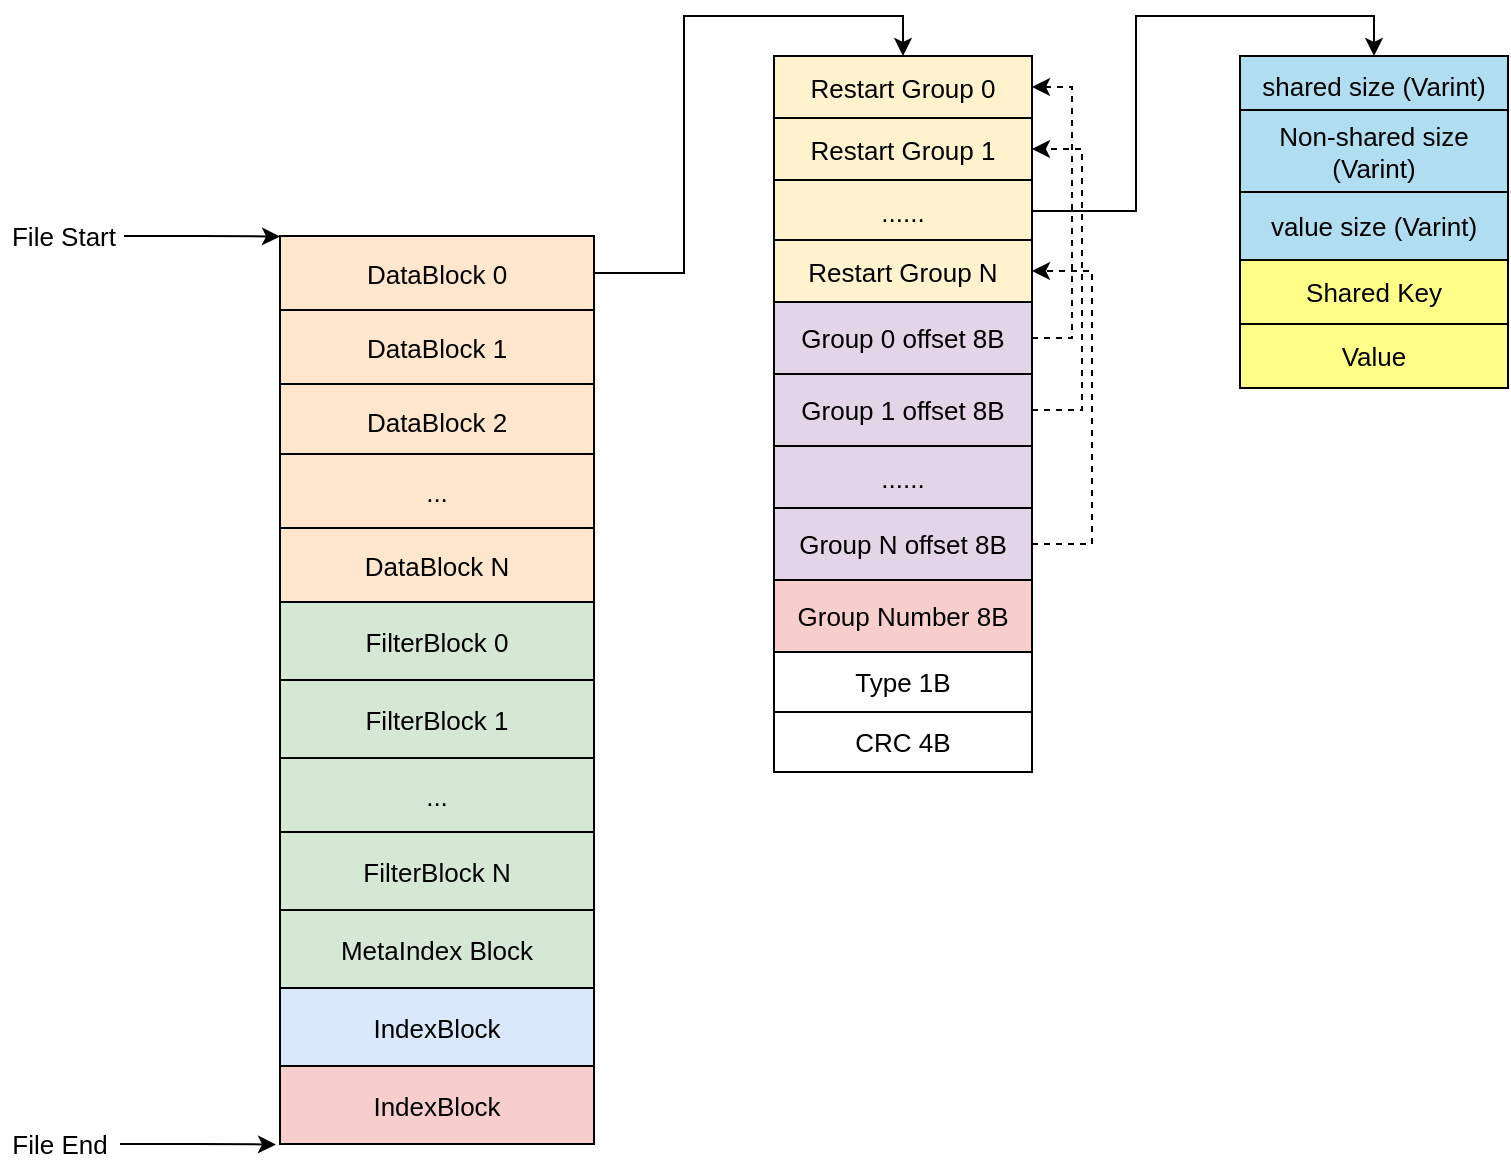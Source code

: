 <mxfile version="20.2.3" type="github">
  <diagram id="GbncoUWseBvU7BKK2AJM" name="第 1 页">
    <mxGraphModel dx="1426" dy="770" grid="0" gridSize="10" guides="1" tooltips="1" connect="1" arrows="1" fold="1" page="1" pageScale="1" pageWidth="3300" pageHeight="4681" math="0" shadow="0">
      <root>
        <mxCell id="0" />
        <mxCell id="1" parent="0" />
        <mxCell id="khzNMPUFedaNidEhiiPi-29" style="edgeStyle=orthogonalEdgeStyle;rounded=0;orthogonalLoop=1;jettySize=auto;html=1;entryX=0.5;entryY=0;entryDx=0;entryDy=0;fontSize=13;" edge="1" parent="1" source="khzNMPUFedaNidEhiiPi-1" target="khzNMPUFedaNidEhiiPi-17">
          <mxGeometry relative="1" as="geometry" />
        </mxCell>
        <mxCell id="khzNMPUFedaNidEhiiPi-1" value="&lt;font style=&quot;font-size: 13px;&quot;&gt;DataBlock 0&lt;/font&gt;" style="rounded=0;whiteSpace=wrap;html=1;fillColor=#ffe6cc;strokeColor=#000000;strokeWidth=1;fontSize=13;" vertex="1" parent="1">
          <mxGeometry x="277" y="132" width="157" height="37" as="geometry" />
        </mxCell>
        <mxCell id="khzNMPUFedaNidEhiiPi-2" value="&lt;font style=&quot;font-size: 13px;&quot;&gt;DataBlock 1&lt;/font&gt;" style="rounded=0;whiteSpace=wrap;html=1;fillColor=#ffe6cc;strokeColor=#000000;strokeWidth=1;fontSize=13;" vertex="1" parent="1">
          <mxGeometry x="277" y="169" width="157" height="37" as="geometry" />
        </mxCell>
        <mxCell id="khzNMPUFedaNidEhiiPi-3" value="&lt;font style=&quot;font-size: 13px;&quot;&gt;DataBlock 2&lt;/font&gt;" style="rounded=0;whiteSpace=wrap;html=1;fillColor=#ffe6cc;strokeColor=#000000;strokeWidth=1;fontSize=13;" vertex="1" parent="1">
          <mxGeometry x="277" y="206" width="157" height="37" as="geometry" />
        </mxCell>
        <mxCell id="khzNMPUFedaNidEhiiPi-4" value="&lt;span style=&quot;font-size: 13px;&quot;&gt;...&lt;/span&gt;" style="rounded=0;whiteSpace=wrap;html=1;fillColor=#ffe6cc;strokeColor=#000000;strokeWidth=1;fontSize=13;" vertex="1" parent="1">
          <mxGeometry x="277" y="241" width="157" height="37" as="geometry" />
        </mxCell>
        <mxCell id="khzNMPUFedaNidEhiiPi-5" value="&lt;span style=&quot;font-size: 13px;&quot;&gt;DataBlock N&lt;/span&gt;" style="rounded=0;whiteSpace=wrap;html=1;fillColor=#ffe6cc;strokeColor=#000000;strokeWidth=1;fontSize=13;" vertex="1" parent="1">
          <mxGeometry x="277" y="278" width="157" height="37" as="geometry" />
        </mxCell>
        <mxCell id="khzNMPUFedaNidEhiiPi-6" value="FilterBlock 0" style="rounded=0;whiteSpace=wrap;html=1;fontSize=13;strokeColor=#000000;strokeWidth=1;fillColor=#d5e8d4;" vertex="1" parent="1">
          <mxGeometry x="277" y="315" width="157" height="39" as="geometry" />
        </mxCell>
        <mxCell id="khzNMPUFedaNidEhiiPi-7" value="FilterBlock 1" style="rounded=0;whiteSpace=wrap;html=1;fontSize=13;strokeColor=#000000;strokeWidth=1;fillColor=#d5e8d4;" vertex="1" parent="1">
          <mxGeometry x="277" y="354" width="157" height="39" as="geometry" />
        </mxCell>
        <mxCell id="khzNMPUFedaNidEhiiPi-8" value="&lt;span style=&quot;font-size: 13px;&quot;&gt;...&lt;/span&gt;" style="rounded=0;whiteSpace=wrap;html=1;fillColor=#d5e8d4;strokeColor=#000000;strokeWidth=1;fontSize=13;" vertex="1" parent="1">
          <mxGeometry x="277" y="393" width="157" height="37" as="geometry" />
        </mxCell>
        <mxCell id="khzNMPUFedaNidEhiiPi-9" value="FilterBlock N" style="rounded=0;whiteSpace=wrap;html=1;fontSize=13;strokeColor=#000000;strokeWidth=1;fillColor=#d5e8d4;" vertex="1" parent="1">
          <mxGeometry x="277" y="430" width="157" height="39" as="geometry" />
        </mxCell>
        <mxCell id="khzNMPUFedaNidEhiiPi-10" value="MetaIndex Block" style="rounded=0;whiteSpace=wrap;html=1;fontSize=13;strokeColor=#000000;strokeWidth=1;fillColor=#d5e8d4;" vertex="1" parent="1">
          <mxGeometry x="277" y="469" width="157" height="39" as="geometry" />
        </mxCell>
        <mxCell id="khzNMPUFedaNidEhiiPi-11" value="IndexBlock" style="rounded=0;whiteSpace=wrap;html=1;fontSize=13;strokeColor=#000000;strokeWidth=1;fillColor=#dae8fc;" vertex="1" parent="1">
          <mxGeometry x="277" y="508" width="157" height="39" as="geometry" />
        </mxCell>
        <mxCell id="khzNMPUFedaNidEhiiPi-12" value="IndexBlock" style="rounded=0;whiteSpace=wrap;html=1;fontSize=13;strokeColor=#000000;strokeWidth=1;fillColor=#f8cecc;" vertex="1" parent="1">
          <mxGeometry x="277" y="547" width="157" height="39" as="geometry" />
        </mxCell>
        <mxCell id="khzNMPUFedaNidEhiiPi-14" style="edgeStyle=orthogonalEdgeStyle;rounded=0;orthogonalLoop=1;jettySize=auto;html=1;entryX=0;entryY=0.25;entryDx=0;entryDy=0;fontSize=13;" edge="1" parent="1" source="khzNMPUFedaNidEhiiPi-13">
          <mxGeometry relative="1" as="geometry">
            <mxPoint x="277" y="132.25" as="targetPoint" />
          </mxGeometry>
        </mxCell>
        <mxCell id="khzNMPUFedaNidEhiiPi-13" value="File Start" style="text;html=1;strokeColor=none;fillColor=none;align=center;verticalAlign=middle;whiteSpace=wrap;rounded=0;fontSize=13;" vertex="1" parent="1">
          <mxGeometry x="139" y="117" width="60" height="30" as="geometry" />
        </mxCell>
        <mxCell id="khzNMPUFedaNidEhiiPi-15" style="edgeStyle=orthogonalEdgeStyle;rounded=0;orthogonalLoop=1;jettySize=auto;html=1;entryX=0;entryY=0.25;entryDx=0;entryDy=0;fontSize=13;" edge="1" parent="1" source="khzNMPUFedaNidEhiiPi-16">
          <mxGeometry relative="1" as="geometry">
            <mxPoint x="275" y="586.25" as="targetPoint" />
          </mxGeometry>
        </mxCell>
        <mxCell id="khzNMPUFedaNidEhiiPi-16" value="File End" style="text;html=1;strokeColor=none;fillColor=none;align=center;verticalAlign=middle;whiteSpace=wrap;rounded=0;fontSize=13;" vertex="1" parent="1">
          <mxGeometry x="137" y="571" width="60" height="30" as="geometry" />
        </mxCell>
        <mxCell id="khzNMPUFedaNidEhiiPi-17" value="Restart Group 0" style="rounded=0;whiteSpace=wrap;html=1;fontSize=13;strokeWidth=1;fillColor=#fff2cc;strokeColor=#000000;" vertex="1" parent="1">
          <mxGeometry x="524" y="42" width="129" height="31" as="geometry" />
        </mxCell>
        <mxCell id="khzNMPUFedaNidEhiiPi-18" value="Restart Group 1" style="rounded=0;whiteSpace=wrap;html=1;fontSize=13;strokeWidth=1;fillColor=#fff2cc;strokeColor=#000000;" vertex="1" parent="1">
          <mxGeometry x="524" y="73" width="129" height="31" as="geometry" />
        </mxCell>
        <mxCell id="khzNMPUFedaNidEhiiPi-35" style="edgeStyle=orthogonalEdgeStyle;rounded=0;orthogonalLoop=1;jettySize=auto;html=1;entryX=0.5;entryY=0;entryDx=0;entryDy=0;fontSize=13;strokeColor=#000000;" edge="1" parent="1" source="khzNMPUFedaNidEhiiPi-19" target="khzNMPUFedaNidEhiiPi-30">
          <mxGeometry relative="1" as="geometry" />
        </mxCell>
        <mxCell id="khzNMPUFedaNidEhiiPi-19" value="......" style="rounded=0;whiteSpace=wrap;html=1;fontSize=13;strokeWidth=1;fillColor=#fff2cc;strokeColor=#000000;" vertex="1" parent="1">
          <mxGeometry x="524" y="104" width="129" height="31" as="geometry" />
        </mxCell>
        <mxCell id="khzNMPUFedaNidEhiiPi-20" value="Restart Group N" style="rounded=0;whiteSpace=wrap;html=1;fontSize=13;strokeWidth=1;fillColor=#fff2cc;strokeColor=#000000;" vertex="1" parent="1">
          <mxGeometry x="524" y="134" width="129" height="31" as="geometry" />
        </mxCell>
        <mxCell id="khzNMPUFedaNidEhiiPi-22" style="edgeStyle=orthogonalEdgeStyle;rounded=0;orthogonalLoop=1;jettySize=auto;html=1;entryX=1;entryY=0.5;entryDx=0;entryDy=0;fontSize=13;fillColor=#fff2cc;strokeColor=#000000;dashed=1;" edge="1" parent="1" source="khzNMPUFedaNidEhiiPi-21" target="khzNMPUFedaNidEhiiPi-17">
          <mxGeometry relative="1" as="geometry">
            <Array as="points">
              <mxPoint x="673" y="183" />
              <mxPoint x="673" y="58" />
            </Array>
          </mxGeometry>
        </mxCell>
        <mxCell id="khzNMPUFedaNidEhiiPi-21" value="Group 0 offset 8B" style="rounded=0;whiteSpace=wrap;html=1;fontSize=13;strokeWidth=1;strokeColor=#000000;fillColor=#e1d5e7;" vertex="1" parent="1">
          <mxGeometry x="524" y="165" width="129" height="36" as="geometry" />
        </mxCell>
        <mxCell id="khzNMPUFedaNidEhiiPi-26" style="edgeStyle=orthogonalEdgeStyle;rounded=0;orthogonalLoop=1;jettySize=auto;html=1;exitX=1;exitY=0.5;exitDx=0;exitDy=0;entryX=1;entryY=0.5;entryDx=0;entryDy=0;fontSize=13;dashed=1;" edge="1" parent="1" source="khzNMPUFedaNidEhiiPi-23" target="khzNMPUFedaNidEhiiPi-18">
          <mxGeometry relative="1" as="geometry">
            <Array as="points">
              <mxPoint x="678" y="219" />
              <mxPoint x="678" y="89" />
            </Array>
          </mxGeometry>
        </mxCell>
        <mxCell id="khzNMPUFedaNidEhiiPi-23" value="Group 1 offset 8B" style="rounded=0;whiteSpace=wrap;html=1;fontSize=13;strokeWidth=1;fillColor=#e1d5e7;strokeColor=#000000;" vertex="1" parent="1">
          <mxGeometry x="524" y="201" width="129" height="36" as="geometry" />
        </mxCell>
        <mxCell id="khzNMPUFedaNidEhiiPi-24" value="......" style="rounded=0;whiteSpace=wrap;html=1;fontSize=13;strokeWidth=1;fillColor=#e1d5e7;strokeColor=#000000;" vertex="1" parent="1">
          <mxGeometry x="524" y="237" width="129" height="31" as="geometry" />
        </mxCell>
        <mxCell id="khzNMPUFedaNidEhiiPi-27" style="edgeStyle=orthogonalEdgeStyle;rounded=0;orthogonalLoop=1;jettySize=auto;html=1;entryX=1;entryY=0.5;entryDx=0;entryDy=0;fontSize=13;dashed=1;strokeColor=#000000;" edge="1" parent="1" source="khzNMPUFedaNidEhiiPi-25" target="khzNMPUFedaNidEhiiPi-20">
          <mxGeometry relative="1" as="geometry">
            <Array as="points">
              <mxPoint x="683" y="286" />
              <mxPoint x="683" y="150" />
            </Array>
          </mxGeometry>
        </mxCell>
        <mxCell id="khzNMPUFedaNidEhiiPi-25" value="Group N offset 8B" style="rounded=0;whiteSpace=wrap;html=1;fontSize=13;strokeWidth=1;fillColor=#e1d5e7;strokeColor=#000000;" vertex="1" parent="1">
          <mxGeometry x="524" y="268" width="129" height="36" as="geometry" />
        </mxCell>
        <mxCell id="khzNMPUFedaNidEhiiPi-28" value="Group Number 8B" style="rounded=0;whiteSpace=wrap;html=1;fontSize=13;strokeWidth=1;fillColor=#f8cecc;strokeColor=#000000;" vertex="1" parent="1">
          <mxGeometry x="524" y="304" width="129" height="36" as="geometry" />
        </mxCell>
        <mxCell id="khzNMPUFedaNidEhiiPi-30" value="shared size (Varint)" style="rounded=0;whiteSpace=wrap;html=1;fontSize=13;strokeWidth=1;fillColor=#b1ddf0;strokeColor=#000000;" vertex="1" parent="1">
          <mxGeometry x="757" y="42" width="134" height="29" as="geometry" />
        </mxCell>
        <mxCell id="khzNMPUFedaNidEhiiPi-31" value="Non-shared size (Varint)" style="rounded=0;whiteSpace=wrap;html=1;fontSize=13;strokeWidth=1;fillColor=#b1ddf0;strokeColor=#000000;" vertex="1" parent="1">
          <mxGeometry x="757" y="69" width="134" height="42" as="geometry" />
        </mxCell>
        <mxCell id="khzNMPUFedaNidEhiiPi-32" value="value size (Varint)" style="rounded=0;whiteSpace=wrap;html=1;fontSize=13;strokeWidth=1;fillColor=#b1ddf0;strokeColor=#000000;" vertex="1" parent="1">
          <mxGeometry x="757" y="110" width="134" height="34" as="geometry" />
        </mxCell>
        <mxCell id="khzNMPUFedaNidEhiiPi-33" value="Shared Key" style="rounded=0;whiteSpace=wrap;html=1;fontSize=13;strokeWidth=1;fillColor=#ffff88;strokeColor=#000000;" vertex="1" parent="1">
          <mxGeometry x="757" y="144" width="134" height="32" as="geometry" />
        </mxCell>
        <mxCell id="khzNMPUFedaNidEhiiPi-34" value="Value" style="rounded=0;whiteSpace=wrap;html=1;fontSize=13;strokeWidth=1;fillColor=#ffff88;strokeColor=#000000;" vertex="1" parent="1">
          <mxGeometry x="757" y="176" width="134" height="32" as="geometry" />
        </mxCell>
        <mxCell id="khzNMPUFedaNidEhiiPi-36" value="Type 1B" style="rounded=0;whiteSpace=wrap;html=1;fontSize=13;strokeWidth=1;" vertex="1" parent="1">
          <mxGeometry x="524" y="340" width="129" height="30" as="geometry" />
        </mxCell>
        <mxCell id="khzNMPUFedaNidEhiiPi-37" value="CRC 4B" style="rounded=0;whiteSpace=wrap;html=1;fontSize=13;strokeWidth=1;" vertex="1" parent="1">
          <mxGeometry x="524" y="370" width="129" height="30" as="geometry" />
        </mxCell>
      </root>
    </mxGraphModel>
  </diagram>
</mxfile>
